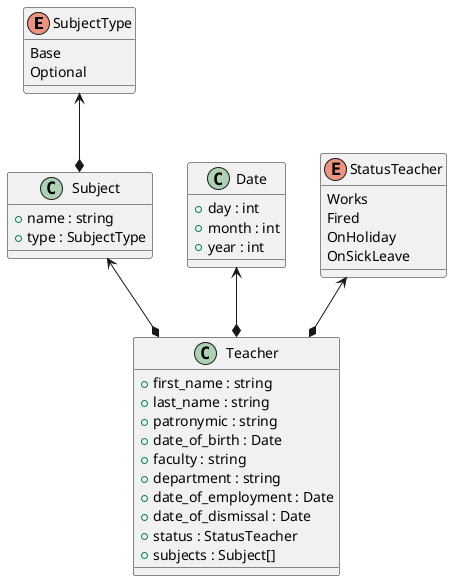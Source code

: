 @startuml
'https://plantuml.com/class-diagram

enum SubjectType {
Base
Optional
}

SubjectType <--* Subject
class Subject {
+ name : string
+ type : SubjectType
}

class Date {
+ day : int
+ month : int
+ year : int
}

enum StatusTeacher {
Works
Fired
OnHoliday
OnSickLeave
}

Subject <--* Teacher
StatusTeacher <--* Teacher
Date <--* Teacher
class Teacher {
+ first_name : string
+ last_name : string
+ patronymic : string
+ date_of_birth : Date
+ faculty : string
+ department : string
+ date_of_employment : Date
+ date_of_dismissal : Date
+ status : StatusTeacher
+ subjects : Subject[]
}

@enduml